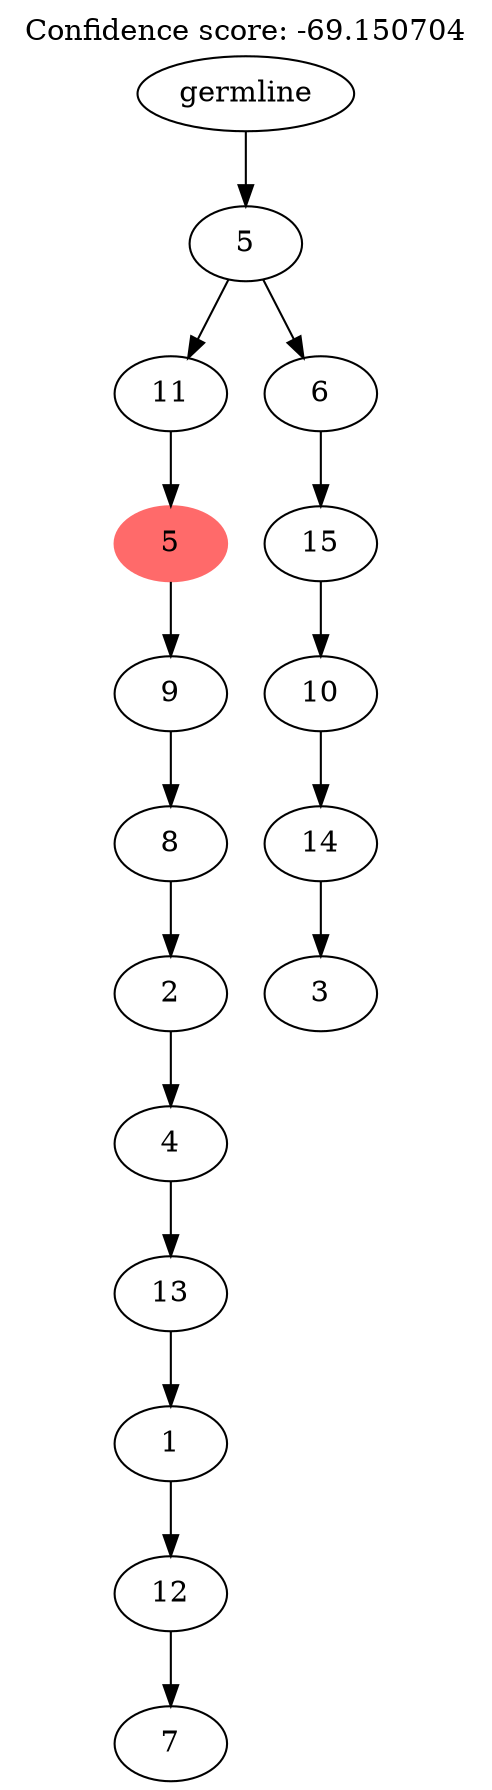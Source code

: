 digraph g {
	"15" -> "16";
	"16" [label="7"];
	"14" -> "15";
	"15" [label="12"];
	"13" -> "14";
	"14" [label="1"];
	"12" -> "13";
	"13" [label="13"];
	"11" -> "12";
	"12" [label="4"];
	"10" -> "11";
	"11" [label="2"];
	"9" -> "10";
	"10" [label="8"];
	"8" -> "9";
	"9" [label="9"];
	"7" -> "8";
	"8" [color=indianred1, style=filled, label="5"];
	"5" -> "6";
	"6" [label="3"];
	"4" -> "5";
	"5" [label="14"];
	"3" -> "4";
	"4" [label="10"];
	"2" -> "3";
	"3" [label="15"];
	"1" -> "2";
	"2" [label="6"];
	"1" -> "7";
	"7" [label="11"];
	"0" -> "1";
	"1" [label="5"];
	"0" [label="germline"];
	labelloc="t";
	label="Confidence score: -69.150704";
}
